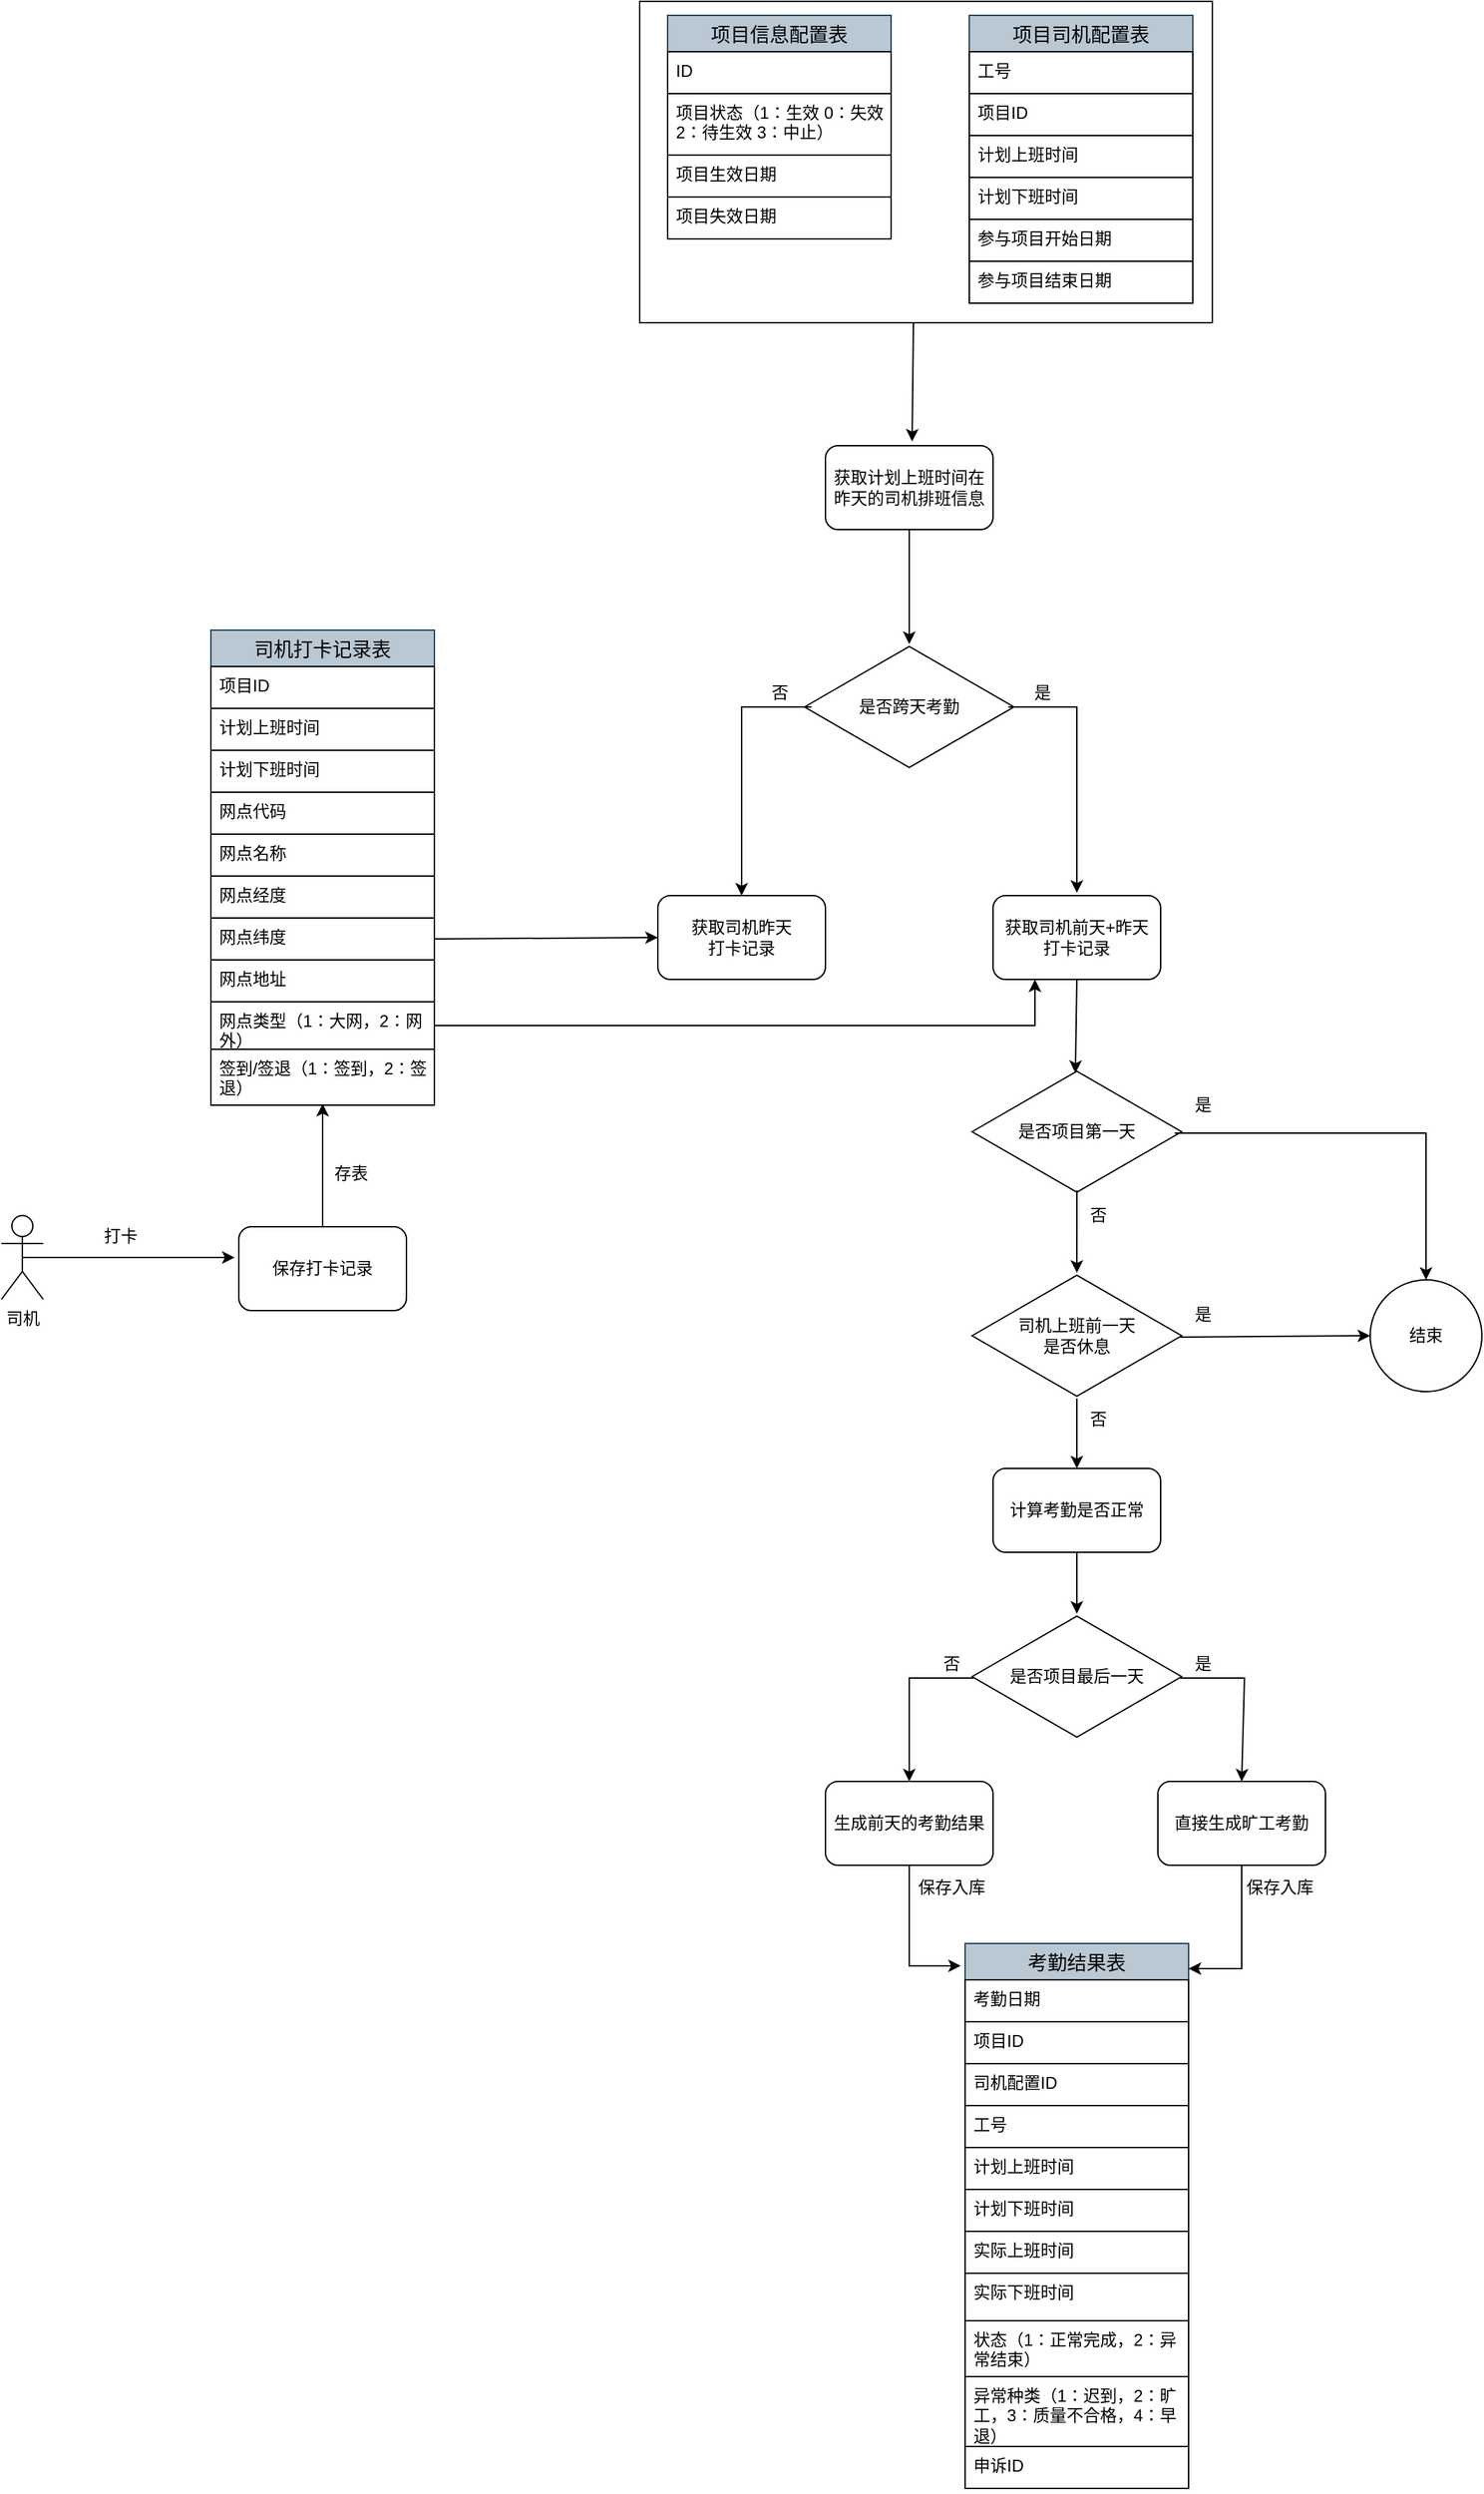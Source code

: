 <mxfile version="21.1.6" type="github">
  <diagram name="第 1 页" id="9wSX-PYKbRXgKDi-5DIV">
    <mxGraphModel dx="2261" dy="764" grid="1" gridSize="10" guides="1" tooltips="1" connect="1" arrows="1" fold="1" page="1" pageScale="1" pageWidth="827" pageHeight="1169" math="0" shadow="0">
      <root>
        <mxCell id="0" />
        <mxCell id="1" parent="0" />
        <mxCell id="panFtDlRGluaaflfqx1W-9" value="" style="rounded=0;whiteSpace=wrap;html=1;" vertex="1" parent="1">
          <mxGeometry x="417" y="480" width="410" height="230" as="geometry" />
        </mxCell>
        <mxCell id="0RSkkwwpFKjifbHfnibd-38" value="司机打卡记录表" style="swimlane;fontStyle=0;childLayout=stackLayout;horizontal=1;startSize=26;horizontalStack=0;resizeParent=1;resizeParentMax=0;resizeLast=0;collapsible=1;marginBottom=0;align=center;fontSize=14;labelBackgroundColor=none;fillColor=#bac8d3;strokeColor=#23445d;" parent="1" vertex="1">
          <mxGeometry x="110" y="930" width="160" height="340" as="geometry">
            <mxRectangle x="210" y="180" width="140" height="30" as="alternateBounds" />
          </mxGeometry>
        </mxCell>
        <mxCell id="0RSkkwwpFKjifbHfnibd-39" value="项目ID" style="text;strokeColor=default;fillColor=none;spacingLeft=4;spacingRight=4;overflow=hidden;rotatable=0;points=[[0,0.5],[1,0.5]];portConstraint=eastwest;fontSize=12;whiteSpace=wrap;html=1;" parent="0RSkkwwpFKjifbHfnibd-38" vertex="1">
          <mxGeometry y="26" width="160" height="30" as="geometry" />
        </mxCell>
        <mxCell id="panFtDlRGluaaflfqx1W-30" value="计划上班时间" style="text;strokeColor=default;fillColor=none;spacingLeft=4;spacingRight=4;overflow=hidden;rotatable=0;points=[[0,0.5],[1,0.5]];portConstraint=eastwest;fontSize=12;whiteSpace=wrap;html=1;" vertex="1" parent="0RSkkwwpFKjifbHfnibd-38">
          <mxGeometry y="56" width="160" height="30" as="geometry" />
        </mxCell>
        <mxCell id="panFtDlRGluaaflfqx1W-29" value="计划下班时间" style="text;strokeColor=default;fillColor=none;spacingLeft=4;spacingRight=4;overflow=hidden;rotatable=0;points=[[0,0.5],[1,0.5]];portConstraint=eastwest;fontSize=12;whiteSpace=wrap;html=1;" vertex="1" parent="0RSkkwwpFKjifbHfnibd-38">
          <mxGeometry y="86" width="160" height="30" as="geometry" />
        </mxCell>
        <mxCell id="0RSkkwwpFKjifbHfnibd-40" value="网点代码" style="text;strokeColor=default;fillColor=none;spacingLeft=4;spacingRight=4;overflow=hidden;rotatable=0;points=[[0,0.5],[1,0.5]];portConstraint=eastwest;fontSize=12;whiteSpace=wrap;html=1;" parent="0RSkkwwpFKjifbHfnibd-38" vertex="1">
          <mxGeometry y="116" width="160" height="30" as="geometry" />
        </mxCell>
        <mxCell id="0RSkkwwpFKjifbHfnibd-45" value="网点名称" style="text;strokeColor=default;fillColor=none;spacingLeft=4;spacingRight=4;overflow=hidden;rotatable=0;points=[[0,0.5],[1,0.5]];portConstraint=eastwest;fontSize=12;whiteSpace=wrap;html=1;" parent="0RSkkwwpFKjifbHfnibd-38" vertex="1">
          <mxGeometry y="146" width="160" height="30" as="geometry" />
        </mxCell>
        <mxCell id="0RSkkwwpFKjifbHfnibd-41" value="网点经度" style="text;strokeColor=default;fillColor=none;spacingLeft=4;spacingRight=4;overflow=hidden;rotatable=0;points=[[0,0.5],[1,0.5]];portConstraint=eastwest;fontSize=12;whiteSpace=wrap;html=1;" parent="0RSkkwwpFKjifbHfnibd-38" vertex="1">
          <mxGeometry y="176" width="160" height="30" as="geometry" />
        </mxCell>
        <mxCell id="0RSkkwwpFKjifbHfnibd-44" value="网点纬度" style="text;strokeColor=default;fillColor=none;spacingLeft=4;spacingRight=4;overflow=hidden;rotatable=0;points=[[0,0.5],[1,0.5]];portConstraint=eastwest;fontSize=12;whiteSpace=wrap;html=1;" parent="0RSkkwwpFKjifbHfnibd-38" vertex="1">
          <mxGeometry y="206" width="160" height="30" as="geometry" />
        </mxCell>
        <mxCell id="0RSkkwwpFKjifbHfnibd-46" value="网点地址" style="text;strokeColor=default;fillColor=none;spacingLeft=4;spacingRight=4;overflow=hidden;rotatable=0;points=[[0,0.5],[1,0.5]];portConstraint=eastwest;fontSize=12;whiteSpace=wrap;html=1;" parent="0RSkkwwpFKjifbHfnibd-38" vertex="1">
          <mxGeometry y="236" width="160" height="30" as="geometry" />
        </mxCell>
        <mxCell id="0RSkkwwpFKjifbHfnibd-42" value="网点类型（1：大网，2：网外）" style="text;strokeColor=default;fillColor=none;spacingLeft=4;spacingRight=4;overflow=hidden;rotatable=0;points=[[0,0.5],[1,0.5]];portConstraint=eastwest;fontSize=12;whiteSpace=wrap;html=1;" parent="0RSkkwwpFKjifbHfnibd-38" vertex="1">
          <mxGeometry y="266" width="160" height="34" as="geometry" />
        </mxCell>
        <mxCell id="0RSkkwwpFKjifbHfnibd-43" value="签到/签退（1：签到，2：签退）" style="text;strokeColor=default;fillColor=none;spacingLeft=4;spacingRight=4;overflow=hidden;rotatable=0;points=[[0,0.5],[1,0.5]];portConstraint=eastwest;fontSize=12;whiteSpace=wrap;html=1;" parent="0RSkkwwpFKjifbHfnibd-38" vertex="1">
          <mxGeometry y="300" width="160" height="40" as="geometry" />
        </mxCell>
        <mxCell id="0RSkkwwpFKjifbHfnibd-47" value="项目信息配置表" style="swimlane;fontStyle=0;childLayout=stackLayout;horizontal=1;startSize=26;horizontalStack=0;resizeParent=1;resizeParentMax=0;resizeLast=0;collapsible=1;marginBottom=0;align=center;fontSize=14;labelBackgroundColor=none;fillColor=#bac8d3;strokeColor=#23445d;" parent="1" vertex="1">
          <mxGeometry x="437" y="490" width="160" height="160" as="geometry">
            <mxRectangle x="210" y="180" width="140" height="30" as="alternateBounds" />
          </mxGeometry>
        </mxCell>
        <mxCell id="0RSkkwwpFKjifbHfnibd-48" value="ID" style="text;strokeColor=default;fillColor=none;spacingLeft=4;spacingRight=4;overflow=hidden;rotatable=0;points=[[0,0.5],[1,0.5]];portConstraint=eastwest;fontSize=12;whiteSpace=wrap;html=1;" parent="0RSkkwwpFKjifbHfnibd-47" vertex="1">
          <mxGeometry y="26" width="160" height="30" as="geometry" />
        </mxCell>
        <mxCell id="0RSkkwwpFKjifbHfnibd-49" value="项目状态（1：生效 0：失效 2：待生效 3：中止）" style="text;strokeColor=default;fillColor=none;spacingLeft=4;spacingRight=4;overflow=hidden;rotatable=0;points=[[0,0.5],[1,0.5]];portConstraint=eastwest;fontSize=12;whiteSpace=wrap;html=1;" parent="0RSkkwwpFKjifbHfnibd-47" vertex="1">
          <mxGeometry y="56" width="160" height="44" as="geometry" />
        </mxCell>
        <mxCell id="0RSkkwwpFKjifbHfnibd-50" value="项目生效日期" style="text;strokeColor=default;fillColor=none;spacingLeft=4;spacingRight=4;overflow=hidden;rotatable=0;points=[[0,0.5],[1,0.5]];portConstraint=eastwest;fontSize=12;whiteSpace=wrap;html=1;" parent="0RSkkwwpFKjifbHfnibd-47" vertex="1">
          <mxGeometry y="100" width="160" height="30" as="geometry" />
        </mxCell>
        <mxCell id="0RSkkwwpFKjifbHfnibd-51" value="项目失效日期" style="text;strokeColor=default;fillColor=none;spacingLeft=4;spacingRight=4;overflow=hidden;rotatable=0;points=[[0,0.5],[1,0.5]];portConstraint=eastwest;fontSize=12;whiteSpace=wrap;html=1;" parent="0RSkkwwpFKjifbHfnibd-47" vertex="1">
          <mxGeometry y="130" width="160" height="30" as="geometry" />
        </mxCell>
        <mxCell id="0RSkkwwpFKjifbHfnibd-56" value="项目司机配置表" style="swimlane;fontStyle=0;childLayout=stackLayout;horizontal=1;startSize=26;horizontalStack=0;resizeParent=1;resizeParentMax=0;resizeLast=0;collapsible=1;marginBottom=0;align=center;fontSize=14;labelBackgroundColor=none;fillColor=#bac8d3;strokeColor=#23445d;" parent="1" vertex="1">
          <mxGeometry x="653" y="490" width="160" height="206" as="geometry">
            <mxRectangle x="210" y="180" width="140" height="30" as="alternateBounds" />
          </mxGeometry>
        </mxCell>
        <mxCell id="0RSkkwwpFKjifbHfnibd-57" value="工号" style="text;strokeColor=default;fillColor=none;spacingLeft=4;spacingRight=4;overflow=hidden;rotatable=0;points=[[0,0.5],[1,0.5]];portConstraint=eastwest;fontSize=12;whiteSpace=wrap;html=1;" parent="0RSkkwwpFKjifbHfnibd-56" vertex="1">
          <mxGeometry y="26" width="160" height="30" as="geometry" />
        </mxCell>
        <mxCell id="0RSkkwwpFKjifbHfnibd-59" value="项目ID" style="text;strokeColor=default;fillColor=none;spacingLeft=4;spacingRight=4;overflow=hidden;rotatable=0;points=[[0,0.5],[1,0.5]];portConstraint=eastwest;fontSize=12;whiteSpace=wrap;html=1;" parent="0RSkkwwpFKjifbHfnibd-56" vertex="1">
          <mxGeometry y="56" width="160" height="30" as="geometry" />
        </mxCell>
        <mxCell id="0RSkkwwpFKjifbHfnibd-60" value="计划上班时间" style="text;strokeColor=default;fillColor=none;spacingLeft=4;spacingRight=4;overflow=hidden;rotatable=0;points=[[0,0.5],[1,0.5]];portConstraint=eastwest;fontSize=12;whiteSpace=wrap;html=1;" parent="0RSkkwwpFKjifbHfnibd-56" vertex="1">
          <mxGeometry y="86" width="160" height="30" as="geometry" />
        </mxCell>
        <mxCell id="0RSkkwwpFKjifbHfnibd-61" value="计划下班时间" style="text;strokeColor=default;fillColor=none;spacingLeft=4;spacingRight=4;overflow=hidden;rotatable=0;points=[[0,0.5],[1,0.5]];portConstraint=eastwest;fontSize=12;whiteSpace=wrap;html=1;" parent="0RSkkwwpFKjifbHfnibd-56" vertex="1">
          <mxGeometry y="116" width="160" height="30" as="geometry" />
        </mxCell>
        <mxCell id="0RSkkwwpFKjifbHfnibd-62" value="参与项目开始日期" style="text;strokeColor=default;fillColor=none;spacingLeft=4;spacingRight=4;overflow=hidden;rotatable=0;points=[[0,0.5],[1,0.5]];portConstraint=eastwest;fontSize=12;whiteSpace=wrap;html=1;" parent="0RSkkwwpFKjifbHfnibd-56" vertex="1">
          <mxGeometry y="146" width="160" height="30" as="geometry" />
        </mxCell>
        <mxCell id="0RSkkwwpFKjifbHfnibd-63" value="参与项目结束日期" style="text;strokeColor=default;fillColor=none;spacingLeft=4;spacingRight=4;overflow=hidden;rotatable=0;points=[[0,0.5],[1,0.5]];portConstraint=eastwest;fontSize=12;whiteSpace=wrap;html=1;" parent="0RSkkwwpFKjifbHfnibd-56" vertex="1">
          <mxGeometry y="176" width="160" height="30" as="geometry" />
        </mxCell>
        <mxCell id="0RSkkwwpFKjifbHfnibd-64" value="考勤结果表" style="swimlane;fontStyle=0;childLayout=stackLayout;horizontal=1;startSize=26;horizontalStack=0;resizeParent=1;resizeParentMax=0;resizeLast=0;collapsible=1;marginBottom=0;align=center;fontSize=14;labelBackgroundColor=none;fillColor=#bac8d3;strokeColor=#23445d;" parent="1" vertex="1">
          <mxGeometry x="650" y="1870" width="160" height="390" as="geometry">
            <mxRectangle x="210" y="180" width="140" height="30" as="alternateBounds" />
          </mxGeometry>
        </mxCell>
        <mxCell id="0RSkkwwpFKjifbHfnibd-65" value="考勤日期" style="text;strokeColor=default;fillColor=none;spacingLeft=4;spacingRight=4;overflow=hidden;rotatable=0;points=[[0,0.5],[1,0.5]];portConstraint=eastwest;fontSize=12;whiteSpace=wrap;html=1;" parent="0RSkkwwpFKjifbHfnibd-64" vertex="1">
          <mxGeometry y="26" width="160" height="30" as="geometry" />
        </mxCell>
        <mxCell id="0RSkkwwpFKjifbHfnibd-73" value="项目ID" style="text;strokeColor=default;fillColor=none;spacingLeft=4;spacingRight=4;overflow=hidden;rotatable=0;points=[[0,0.5],[1,0.5]];portConstraint=eastwest;fontSize=12;whiteSpace=wrap;html=1;" parent="0RSkkwwpFKjifbHfnibd-64" vertex="1">
          <mxGeometry y="56" width="160" height="30" as="geometry" />
        </mxCell>
        <mxCell id="0RSkkwwpFKjifbHfnibd-66" value="司机配置ID" style="text;strokeColor=default;fillColor=none;spacingLeft=4;spacingRight=4;overflow=hidden;rotatable=0;points=[[0,0.5],[1,0.5]];portConstraint=eastwest;fontSize=12;whiteSpace=wrap;html=1;" parent="0RSkkwwpFKjifbHfnibd-64" vertex="1">
          <mxGeometry y="86" width="160" height="30" as="geometry" />
        </mxCell>
        <mxCell id="0RSkkwwpFKjifbHfnibd-67" value="工号" style="text;strokeColor=default;fillColor=none;spacingLeft=4;spacingRight=4;overflow=hidden;rotatable=0;points=[[0,0.5],[1,0.5]];portConstraint=eastwest;fontSize=12;whiteSpace=wrap;html=1;" parent="0RSkkwwpFKjifbHfnibd-64" vertex="1">
          <mxGeometry y="116" width="160" height="30" as="geometry" />
        </mxCell>
        <mxCell id="0RSkkwwpFKjifbHfnibd-68" value="计划上班时间" style="text;strokeColor=default;fillColor=none;spacingLeft=4;spacingRight=4;overflow=hidden;rotatable=0;points=[[0,0.5],[1,0.5]];portConstraint=eastwest;fontSize=12;whiteSpace=wrap;html=1;" parent="0RSkkwwpFKjifbHfnibd-64" vertex="1">
          <mxGeometry y="146" width="160" height="30" as="geometry" />
        </mxCell>
        <mxCell id="0RSkkwwpFKjifbHfnibd-69" value="计划下班时间" style="text;strokeColor=default;fillColor=none;spacingLeft=4;spacingRight=4;overflow=hidden;rotatable=0;points=[[0,0.5],[1,0.5]];portConstraint=eastwest;fontSize=12;whiteSpace=wrap;html=1;" parent="0RSkkwwpFKjifbHfnibd-64" vertex="1">
          <mxGeometry y="176" width="160" height="30" as="geometry" />
        </mxCell>
        <mxCell id="0RSkkwwpFKjifbHfnibd-70" value="实际上班时间" style="text;strokeColor=default;fillColor=none;spacingLeft=4;spacingRight=4;overflow=hidden;rotatable=0;points=[[0,0.5],[1,0.5]];portConstraint=eastwest;fontSize=12;whiteSpace=wrap;html=1;" parent="0RSkkwwpFKjifbHfnibd-64" vertex="1">
          <mxGeometry y="206" width="160" height="30" as="geometry" />
        </mxCell>
        <mxCell id="0RSkkwwpFKjifbHfnibd-71" value="实际下班时间" style="text;strokeColor=default;fillColor=none;spacingLeft=4;spacingRight=4;overflow=hidden;rotatable=0;points=[[0,0.5],[1,0.5]];portConstraint=eastwest;fontSize=12;whiteSpace=wrap;html=1;" parent="0RSkkwwpFKjifbHfnibd-64" vertex="1">
          <mxGeometry y="236" width="160" height="34" as="geometry" />
        </mxCell>
        <mxCell id="0RSkkwwpFKjifbHfnibd-72" value="状态（1：正常完成，2：异常结束）" style="text;strokeColor=default;fillColor=none;spacingLeft=4;spacingRight=4;overflow=hidden;rotatable=0;points=[[0,0.5],[1,0.5]];portConstraint=eastwest;fontSize=12;whiteSpace=wrap;html=1;" parent="0RSkkwwpFKjifbHfnibd-64" vertex="1">
          <mxGeometry y="270" width="160" height="40" as="geometry" />
        </mxCell>
        <mxCell id="0RSkkwwpFKjifbHfnibd-74" value="异常种类（1：迟到，2：旷工，3：质量不合格，4：早退）" style="text;strokeColor=default;fillColor=none;spacingLeft=4;spacingRight=4;overflow=hidden;rotatable=0;points=[[0,0.5],[1,0.5]];portConstraint=eastwest;fontSize=12;whiteSpace=wrap;html=1;" parent="0RSkkwwpFKjifbHfnibd-64" vertex="1">
          <mxGeometry y="310" width="160" height="50" as="geometry" />
        </mxCell>
        <mxCell id="0RSkkwwpFKjifbHfnibd-75" value="申诉ID" style="text;strokeColor=default;fillColor=none;spacingLeft=4;spacingRight=4;overflow=hidden;rotatable=0;points=[[0,0.5],[1,0.5]];portConstraint=eastwest;fontSize=12;whiteSpace=wrap;html=1;" parent="0RSkkwwpFKjifbHfnibd-64" vertex="1">
          <mxGeometry y="360" width="160" height="30" as="geometry" />
        </mxCell>
        <mxCell id="panFtDlRGluaaflfqx1W-5" style="edgeStyle=orthogonalEdgeStyle;rounded=0;orthogonalLoop=1;jettySize=auto;html=1;exitX=0.5;exitY=0.5;exitDx=0;exitDy=0;exitPerimeter=0;entryX=-0.025;entryY=0.367;entryDx=0;entryDy=0;entryPerimeter=0;" edge="1" parent="1" source="panFtDlRGluaaflfqx1W-3" target="panFtDlRGluaaflfqx1W-4">
          <mxGeometry relative="1" as="geometry" />
        </mxCell>
        <mxCell id="panFtDlRGluaaflfqx1W-3" value="司机" style="shape=umlActor;verticalLabelPosition=bottom;verticalAlign=top;html=1;outlineConnect=0;" vertex="1" parent="1">
          <mxGeometry x="-40" y="1349" width="30" height="60" as="geometry" />
        </mxCell>
        <mxCell id="panFtDlRGluaaflfqx1W-4" value="保存打卡记录" style="rounded=1;whiteSpace=wrap;html=1;" vertex="1" parent="1">
          <mxGeometry x="130" y="1357" width="120" height="60" as="geometry" />
        </mxCell>
        <mxCell id="panFtDlRGluaaflfqx1W-6" value="打卡" style="text;html=1;align=center;verticalAlign=middle;resizable=0;points=[];autosize=1;strokeColor=none;fillColor=none;" vertex="1" parent="1">
          <mxGeometry x="20" y="1349" width="50" height="30" as="geometry" />
        </mxCell>
        <mxCell id="panFtDlRGluaaflfqx1W-7" value="获取计划上班时间在昨天的司机排班信息" style="rounded=1;whiteSpace=wrap;html=1;" vertex="1" parent="1">
          <mxGeometry x="550" y="798" width="120" height="60" as="geometry" />
        </mxCell>
        <mxCell id="panFtDlRGluaaflfqx1W-11" value="" style="endArrow=classic;html=1;rounded=0;exitX=0.5;exitY=0;exitDx=0;exitDy=0;" edge="1" parent="1" source="panFtDlRGluaaflfqx1W-4">
          <mxGeometry width="50" height="50" relative="1" as="geometry">
            <mxPoint x="490" y="1309" as="sourcePoint" />
            <mxPoint x="190" y="1269" as="targetPoint" />
          </mxGeometry>
        </mxCell>
        <mxCell id="panFtDlRGluaaflfqx1W-13" value="存表" style="text;html=1;align=center;verticalAlign=middle;resizable=0;points=[];autosize=1;strokeColor=none;fillColor=none;" vertex="1" parent="1">
          <mxGeometry x="185" y="1304" width="50" height="30" as="geometry" />
        </mxCell>
        <mxCell id="panFtDlRGluaaflfqx1W-14" value="" style="endArrow=classic;html=1;rounded=0;exitX=0.5;exitY=1;exitDx=0;exitDy=0;entryX=0.592;entryY=-0.05;entryDx=0;entryDy=0;entryPerimeter=0;" edge="1" parent="1">
          <mxGeometry width="50" height="50" relative="1" as="geometry">
            <mxPoint x="613" y="710" as="sourcePoint" />
            <mxPoint x="612.04" y="795" as="targetPoint" />
          </mxGeometry>
        </mxCell>
        <mxCell id="panFtDlRGluaaflfqx1W-16" value="" style="endArrow=classic;html=1;rounded=0;exitX=0.5;exitY=1;exitDx=0;exitDy=0;" edge="1" parent="1" source="panFtDlRGluaaflfqx1W-7">
          <mxGeometry width="50" height="50" relative="1" as="geometry">
            <mxPoint x="320" y="1040" as="sourcePoint" />
            <mxPoint x="610" y="940" as="targetPoint" />
          </mxGeometry>
        </mxCell>
        <mxCell id="panFtDlRGluaaflfqx1W-20" value="是否跨天考勤" style="html=1;whiteSpace=wrap;aspect=fixed;shape=isoRectangle;" vertex="1" parent="1">
          <mxGeometry x="535" y="940" width="150" height="90" as="geometry" />
        </mxCell>
        <mxCell id="panFtDlRGluaaflfqx1W-21" value="获取司机昨天&lt;br&gt;打卡记录" style="rounded=1;whiteSpace=wrap;html=1;" vertex="1" parent="1">
          <mxGeometry x="430" y="1120" width="120" height="60" as="geometry" />
        </mxCell>
        <mxCell id="panFtDlRGluaaflfqx1W-22" value="获取司机前天+昨天&lt;br&gt;打卡记录" style="rounded=1;whiteSpace=wrap;html=1;" vertex="1" parent="1">
          <mxGeometry x="670" y="1120" width="120" height="60" as="geometry" />
        </mxCell>
        <mxCell id="panFtDlRGluaaflfqx1W-23" value="" style="endArrow=classic;html=1;rounded=0;entryX=0.5;entryY=0;entryDx=0;entryDy=0;" edge="1" parent="1" target="panFtDlRGluaaflfqx1W-21">
          <mxGeometry width="50" height="50" relative="1" as="geometry">
            <mxPoint x="540" y="985" as="sourcePoint" />
            <mxPoint x="670" y="880" as="targetPoint" />
            <Array as="points">
              <mxPoint x="490" y="985" />
            </Array>
          </mxGeometry>
        </mxCell>
        <mxCell id="panFtDlRGluaaflfqx1W-24" value="" style="endArrow=classic;html=1;rounded=0;entryX=0.5;entryY=0;entryDx=0;entryDy=0;exitX=0.973;exitY=0.522;exitDx=0;exitDy=0;exitPerimeter=0;" edge="1" parent="1">
          <mxGeometry width="50" height="50" relative="1" as="geometry">
            <mxPoint x="680.95" y="984.98" as="sourcePoint" />
            <mxPoint x="730" y="1118" as="targetPoint" />
            <Array as="points">
              <mxPoint x="730" y="985" />
            </Array>
          </mxGeometry>
        </mxCell>
        <mxCell id="panFtDlRGluaaflfqx1W-25" value="否" style="text;html=1;align=center;verticalAlign=middle;resizable=0;points=[];autosize=1;strokeColor=none;fillColor=none;" vertex="1" parent="1">
          <mxGeometry x="497" y="960" width="40" height="30" as="geometry" />
        </mxCell>
        <mxCell id="panFtDlRGluaaflfqx1W-26" value="是" style="text;html=1;align=center;verticalAlign=middle;resizable=0;points=[];autosize=1;strokeColor=none;fillColor=none;" vertex="1" parent="1">
          <mxGeometry x="685" y="960" width="40" height="30" as="geometry" />
        </mxCell>
        <mxCell id="panFtDlRGluaaflfqx1W-31" value="" style="endArrow=classic;html=1;rounded=0;entryX=0;entryY=0.5;entryDx=0;entryDy=0;exitX=1;exitY=0.5;exitDx=0;exitDy=0;" edge="1" parent="1" source="0RSkkwwpFKjifbHfnibd-44" target="panFtDlRGluaaflfqx1W-21">
          <mxGeometry width="50" height="50" relative="1" as="geometry">
            <mxPoint x="620" y="1140" as="sourcePoint" />
            <mxPoint x="670" y="1090" as="targetPoint" />
          </mxGeometry>
        </mxCell>
        <mxCell id="panFtDlRGluaaflfqx1W-32" value="" style="endArrow=classic;html=1;rounded=0;exitX=1;exitY=0.5;exitDx=0;exitDy=0;entryX=0.25;entryY=1;entryDx=0;entryDy=0;" edge="1" parent="1" source="0RSkkwwpFKjifbHfnibd-42" target="panFtDlRGluaaflfqx1W-22">
          <mxGeometry width="50" height="50" relative="1" as="geometry">
            <mxPoint x="280" y="1161" as="sourcePoint" />
            <mxPoint x="710" y="1190" as="targetPoint" />
            <Array as="points">
              <mxPoint x="700" y="1213" />
            </Array>
          </mxGeometry>
        </mxCell>
        <mxCell id="panFtDlRGluaaflfqx1W-33" value="是否项目第一天" style="html=1;whiteSpace=wrap;aspect=fixed;shape=isoRectangle;" vertex="1" parent="1">
          <mxGeometry x="655" y="1244" width="150" height="90" as="geometry" />
        </mxCell>
        <mxCell id="panFtDlRGluaaflfqx1W-35" value="" style="endArrow=classic;html=1;rounded=0;exitX=0.5;exitY=1;exitDx=0;exitDy=0;entryX=0.493;entryY=0.033;entryDx=0;entryDy=0;entryPerimeter=0;" edge="1" parent="1" source="panFtDlRGluaaflfqx1W-22" target="panFtDlRGluaaflfqx1W-33">
          <mxGeometry width="50" height="50" relative="1" as="geometry">
            <mxPoint x="620" y="1430" as="sourcePoint" />
            <mxPoint x="670" y="1380" as="targetPoint" />
          </mxGeometry>
        </mxCell>
        <mxCell id="panFtDlRGluaaflfqx1W-36" value="司机上班前一天&lt;br&gt;是否休息" style="html=1;whiteSpace=wrap;aspect=fixed;shape=isoRectangle;" vertex="1" parent="1">
          <mxGeometry x="655" y="1390" width="150" height="90" as="geometry" />
        </mxCell>
        <mxCell id="panFtDlRGluaaflfqx1W-38" value="" style="endArrow=classic;html=1;rounded=0;exitX=0.507;exitY=0.956;exitDx=0;exitDy=0;exitPerimeter=0;" edge="1" parent="1">
          <mxGeometry width="50" height="50" relative="1" as="geometry">
            <mxPoint x="730.05" y="1331.04" as="sourcePoint" />
            <mxPoint x="730" y="1390" as="targetPoint" />
          </mxGeometry>
        </mxCell>
        <mxCell id="panFtDlRGluaaflfqx1W-41" value="结束" style="ellipse;whiteSpace=wrap;html=1;aspect=fixed;" vertex="1" parent="1">
          <mxGeometry x="940" y="1395" width="80" height="80" as="geometry" />
        </mxCell>
        <mxCell id="panFtDlRGluaaflfqx1W-43" value="否" style="text;html=1;align=center;verticalAlign=middle;resizable=0;points=[];autosize=1;strokeColor=none;fillColor=none;" vertex="1" parent="1">
          <mxGeometry x="725" y="1334" width="40" height="30" as="geometry" />
        </mxCell>
        <mxCell id="panFtDlRGluaaflfqx1W-45" value="计算考勤是否正常" style="rounded=1;whiteSpace=wrap;html=1;" vertex="1" parent="1">
          <mxGeometry x="670" y="1530" width="120" height="60" as="geometry" />
        </mxCell>
        <mxCell id="panFtDlRGluaaflfqx1W-46" value="" style="endArrow=classic;html=1;rounded=0;entryX=0.5;entryY=0;entryDx=0;entryDy=0;" edge="1" parent="1" target="panFtDlRGluaaflfqx1W-45">
          <mxGeometry width="50" height="50" relative="1" as="geometry">
            <mxPoint x="730" y="1480" as="sourcePoint" />
            <mxPoint x="670" y="1390" as="targetPoint" />
          </mxGeometry>
        </mxCell>
        <mxCell id="panFtDlRGluaaflfqx1W-47" value="否" style="text;html=1;align=center;verticalAlign=middle;resizable=0;points=[];autosize=1;strokeColor=none;fillColor=none;" vertex="1" parent="1">
          <mxGeometry x="725" y="1480" width="40" height="30" as="geometry" />
        </mxCell>
        <mxCell id="panFtDlRGluaaflfqx1W-48" value="" style="endArrow=classic;html=1;rounded=0;exitX=0.993;exitY=0.511;exitDx=0;exitDy=0;exitPerimeter=0;entryX=0;entryY=0.5;entryDx=0;entryDy=0;" edge="1" parent="1" source="panFtDlRGluaaflfqx1W-36" target="panFtDlRGluaaflfqx1W-41">
          <mxGeometry width="50" height="50" relative="1" as="geometry">
            <mxPoint x="620" y="1440" as="sourcePoint" />
            <mxPoint x="670" y="1390" as="targetPoint" />
          </mxGeometry>
        </mxCell>
        <mxCell id="panFtDlRGluaaflfqx1W-49" value="" style="endArrow=classic;html=1;rounded=0;exitX=0.967;exitY=0.511;exitDx=0;exitDy=0;exitPerimeter=0;entryX=0.5;entryY=0;entryDx=0;entryDy=0;" edge="1" parent="1" source="panFtDlRGluaaflfqx1W-33" target="panFtDlRGluaaflfqx1W-41">
          <mxGeometry width="50" height="50" relative="1" as="geometry">
            <mxPoint x="620" y="1440" as="sourcePoint" />
            <mxPoint x="670" y="1390" as="targetPoint" />
            <Array as="points">
              <mxPoint x="980" y="1290" />
            </Array>
          </mxGeometry>
        </mxCell>
        <mxCell id="panFtDlRGluaaflfqx1W-50" value="是" style="text;html=1;align=center;verticalAlign=middle;resizable=0;points=[];autosize=1;strokeColor=none;fillColor=none;" vertex="1" parent="1">
          <mxGeometry x="800" y="1255" width="40" height="30" as="geometry" />
        </mxCell>
        <mxCell id="panFtDlRGluaaflfqx1W-53" value="是" style="text;html=1;align=center;verticalAlign=middle;resizable=0;points=[];autosize=1;strokeColor=none;fillColor=none;" vertex="1" parent="1">
          <mxGeometry x="800" y="1405" width="40" height="30" as="geometry" />
        </mxCell>
        <mxCell id="panFtDlRGluaaflfqx1W-57" value="是否项目最后一天" style="html=1;whiteSpace=wrap;aspect=fixed;shape=isoRectangle;" vertex="1" parent="1">
          <mxGeometry x="655" y="1634" width="150" height="90" as="geometry" />
        </mxCell>
        <mxCell id="panFtDlRGluaaflfqx1W-58" value="" style="endArrow=classic;html=1;rounded=0;exitX=0.5;exitY=1;exitDx=0;exitDy=0;" edge="1" parent="1" source="panFtDlRGluaaflfqx1W-45" target="panFtDlRGluaaflfqx1W-57">
          <mxGeometry width="50" height="50" relative="1" as="geometry">
            <mxPoint x="620" y="1740" as="sourcePoint" />
            <mxPoint x="670" y="1690" as="targetPoint" />
          </mxGeometry>
        </mxCell>
        <mxCell id="panFtDlRGluaaflfqx1W-59" value="生成前天的考勤结果" style="rounded=1;whiteSpace=wrap;html=1;" vertex="1" parent="1">
          <mxGeometry x="550" y="1754" width="120" height="60" as="geometry" />
        </mxCell>
        <mxCell id="panFtDlRGluaaflfqx1W-60" value="直接生成旷工考勤" style="rounded=1;whiteSpace=wrap;html=1;" vertex="1" parent="1">
          <mxGeometry x="788" y="1754" width="120" height="60" as="geometry" />
        </mxCell>
        <mxCell id="panFtDlRGluaaflfqx1W-61" value="" style="endArrow=classic;html=1;rounded=0;exitX=0.007;exitY=0.511;exitDx=0;exitDy=0;exitPerimeter=0;entryX=0.5;entryY=0;entryDx=0;entryDy=0;" edge="1" parent="1" source="panFtDlRGluaaflfqx1W-57" target="panFtDlRGluaaflfqx1W-59">
          <mxGeometry width="50" height="50" relative="1" as="geometry">
            <mxPoint x="620" y="1640" as="sourcePoint" />
            <mxPoint x="670" y="1590" as="targetPoint" />
            <Array as="points">
              <mxPoint x="610" y="1680" />
            </Array>
          </mxGeometry>
        </mxCell>
        <mxCell id="panFtDlRGluaaflfqx1W-62" value="" style="endArrow=classic;html=1;rounded=0;exitX=0.993;exitY=0.511;exitDx=0;exitDy=0;exitPerimeter=0;entryX=0.5;entryY=0;entryDx=0;entryDy=0;" edge="1" parent="1" source="panFtDlRGluaaflfqx1W-57" target="panFtDlRGluaaflfqx1W-60">
          <mxGeometry width="50" height="50" relative="1" as="geometry">
            <mxPoint x="620" y="1640" as="sourcePoint" />
            <mxPoint x="670" y="1590" as="targetPoint" />
            <Array as="points">
              <mxPoint x="850" y="1680" />
            </Array>
          </mxGeometry>
        </mxCell>
        <mxCell id="panFtDlRGluaaflfqx1W-63" value="是" style="text;html=1;align=center;verticalAlign=middle;resizable=0;points=[];autosize=1;strokeColor=none;fillColor=none;" vertex="1" parent="1">
          <mxGeometry x="800" y="1655" width="40" height="30" as="geometry" />
        </mxCell>
        <mxCell id="panFtDlRGluaaflfqx1W-64" value="否" style="text;html=1;align=center;verticalAlign=middle;resizable=0;points=[];autosize=1;strokeColor=none;fillColor=none;" vertex="1" parent="1">
          <mxGeometry x="620" y="1655" width="40" height="30" as="geometry" />
        </mxCell>
        <mxCell id="panFtDlRGluaaflfqx1W-65" value="" style="endArrow=classic;html=1;rounded=0;exitX=0.5;exitY=1;exitDx=0;exitDy=0;entryX=-0.019;entryY=0.041;entryDx=0;entryDy=0;entryPerimeter=0;" edge="1" parent="1" source="panFtDlRGluaaflfqx1W-59" target="0RSkkwwpFKjifbHfnibd-64">
          <mxGeometry width="50" height="50" relative="1" as="geometry">
            <mxPoint x="620" y="1840" as="sourcePoint" />
            <mxPoint x="670" y="1790" as="targetPoint" />
            <Array as="points">
              <mxPoint x="610" y="1886" />
            </Array>
          </mxGeometry>
        </mxCell>
        <mxCell id="panFtDlRGluaaflfqx1W-66" value="" style="endArrow=classic;html=1;rounded=0;exitX=0.5;exitY=1;exitDx=0;exitDy=0;entryX=1;entryY=0.046;entryDx=0;entryDy=0;entryPerimeter=0;" edge="1" parent="1" source="panFtDlRGluaaflfqx1W-60" target="0RSkkwwpFKjifbHfnibd-64">
          <mxGeometry width="50" height="50" relative="1" as="geometry">
            <mxPoint x="620" y="1840" as="sourcePoint" />
            <mxPoint x="670" y="1790" as="targetPoint" />
            <Array as="points">
              <mxPoint x="848" y="1888" />
            </Array>
          </mxGeometry>
        </mxCell>
        <mxCell id="panFtDlRGluaaflfqx1W-67" value="保存入库" style="text;html=1;align=center;verticalAlign=middle;resizable=0;points=[];autosize=1;strokeColor=none;fillColor=none;" vertex="1" parent="1">
          <mxGeometry x="605" y="1815" width="70" height="30" as="geometry" />
        </mxCell>
        <mxCell id="panFtDlRGluaaflfqx1W-68" value="保存入库" style="text;html=1;align=center;verticalAlign=middle;resizable=0;points=[];autosize=1;strokeColor=none;fillColor=none;" vertex="1" parent="1">
          <mxGeometry x="840" y="1815" width="70" height="30" as="geometry" />
        </mxCell>
      </root>
    </mxGraphModel>
  </diagram>
</mxfile>
